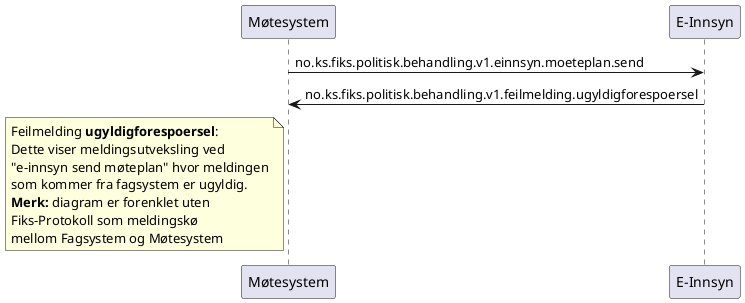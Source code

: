 @startuml
participant Møtesystem as "Møtesystem"
participant EInnsyn as "E-Innsyn"

Møtesystem -> EInnsyn : no.ks.fiks.politisk.behandling.v1.einnsyn.moeteplan.send
Møtesystem <- EInnsyn : no.ks.fiks.politisk.behandling.v1.feilmelding.ugyldigforespoersel

note left of Møtesystem
Feilmelding **ugyldigforespoersel**:
Dette viser meldingsutveksling ved
"e-innsyn send møteplan" hvor meldingen
som kommer fra fagsystem er ugyldig.
**Merk:** diagram er forenklet uten
Fiks-Protokoll som meldingskø
mellom Fagsystem og Møtesystem
end note

@enduml
